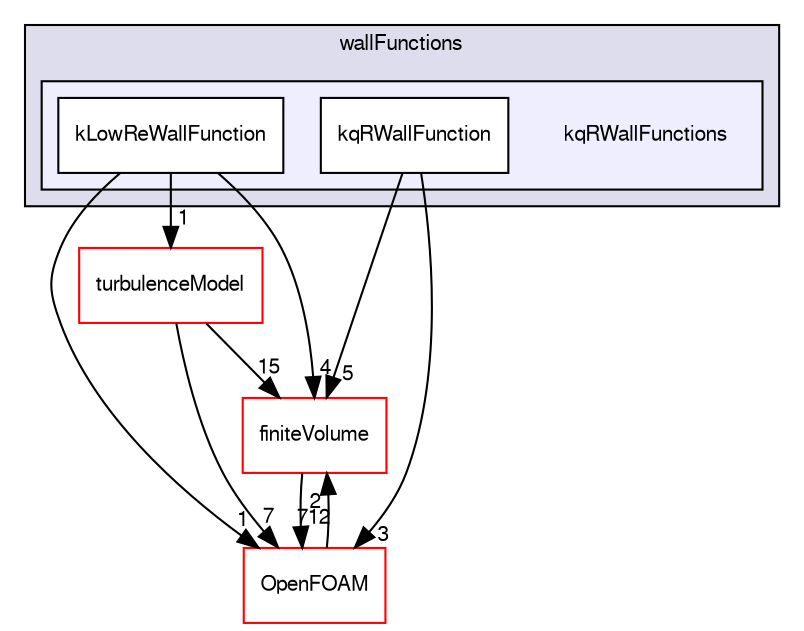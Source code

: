 digraph "src/turbulenceModels/incompressible/RAS/derivedFvPatchFields/wallFunctions/kqRWallFunctions" {
  bgcolor=transparent;
  compound=true
  node [ fontsize="10", fontname="FreeSans"];
  edge [ labelfontsize="10", labelfontname="FreeSans"];
  subgraph clusterdir_49f1fcefe208d58b7ef6a054148e7a1f {
    graph [ bgcolor="#ddddee", pencolor="black", label="wallFunctions" fontname="FreeSans", fontsize="10", URL="dir_49f1fcefe208d58b7ef6a054148e7a1f.html"]
  subgraph clusterdir_4ce91fbf7eaa298d4d3d7b634d61f2bb {
    graph [ bgcolor="#eeeeff", pencolor="black", label="" URL="dir_4ce91fbf7eaa298d4d3d7b634d61f2bb.html"];
    dir_4ce91fbf7eaa298d4d3d7b634d61f2bb [shape=plaintext label="kqRWallFunctions"];
    dir_f9f0d13643809d97a65adb33098dc9e8 [shape=box label="kLowReWallFunction" color="black" fillcolor="white" style="filled" URL="dir_f9f0d13643809d97a65adb33098dc9e8.html"];
    dir_a12cbc0bde32f92d3e9f4dc802c9119b [shape=box label="kqRWallFunction" color="black" fillcolor="white" style="filled" URL="dir_a12cbc0bde32f92d3e9f4dc802c9119b.html"];
  }
  }
  dir_9bd15774b555cf7259a6fa18f99fe99b [shape=box label="finiteVolume" color="red" URL="dir_9bd15774b555cf7259a6fa18f99fe99b.html"];
  dir_e925f7b23c72cb9afcc935be7ce496fe [shape=box label="turbulenceModel" color="red" URL="dir_e925f7b23c72cb9afcc935be7ce496fe.html"];
  dir_c5473ff19b20e6ec4dfe5c310b3778a8 [shape=box label="OpenFOAM" color="red" URL="dir_c5473ff19b20e6ec4dfe5c310b3778a8.html"];
  dir_9bd15774b555cf7259a6fa18f99fe99b->dir_c5473ff19b20e6ec4dfe5c310b3778a8 [headlabel="712", labeldistance=1.5 headhref="dir_000749_001732.html"];
  dir_e925f7b23c72cb9afcc935be7ce496fe->dir_9bd15774b555cf7259a6fa18f99fe99b [headlabel="15", labeldistance=1.5 headhref="dir_000605_000749.html"];
  dir_e925f7b23c72cb9afcc935be7ce496fe->dir_c5473ff19b20e6ec4dfe5c310b3778a8 [headlabel="7", labeldistance=1.5 headhref="dir_000605_001732.html"];
  dir_a12cbc0bde32f92d3e9f4dc802c9119b->dir_9bd15774b555cf7259a6fa18f99fe99b [headlabel="5", labeldistance=1.5 headhref="dir_002904_000749.html"];
  dir_a12cbc0bde32f92d3e9f4dc802c9119b->dir_c5473ff19b20e6ec4dfe5c310b3778a8 [headlabel="3", labeldistance=1.5 headhref="dir_002904_001732.html"];
  dir_c5473ff19b20e6ec4dfe5c310b3778a8->dir_9bd15774b555cf7259a6fa18f99fe99b [headlabel="2", labeldistance=1.5 headhref="dir_001732_000749.html"];
  dir_f9f0d13643809d97a65adb33098dc9e8->dir_9bd15774b555cf7259a6fa18f99fe99b [headlabel="4", labeldistance=1.5 headhref="dir_002900_000749.html"];
  dir_f9f0d13643809d97a65adb33098dc9e8->dir_e925f7b23c72cb9afcc935be7ce496fe [headlabel="1", labeldistance=1.5 headhref="dir_002900_000605.html"];
  dir_f9f0d13643809d97a65adb33098dc9e8->dir_c5473ff19b20e6ec4dfe5c310b3778a8 [headlabel="1", labeldistance=1.5 headhref="dir_002900_001732.html"];
}
